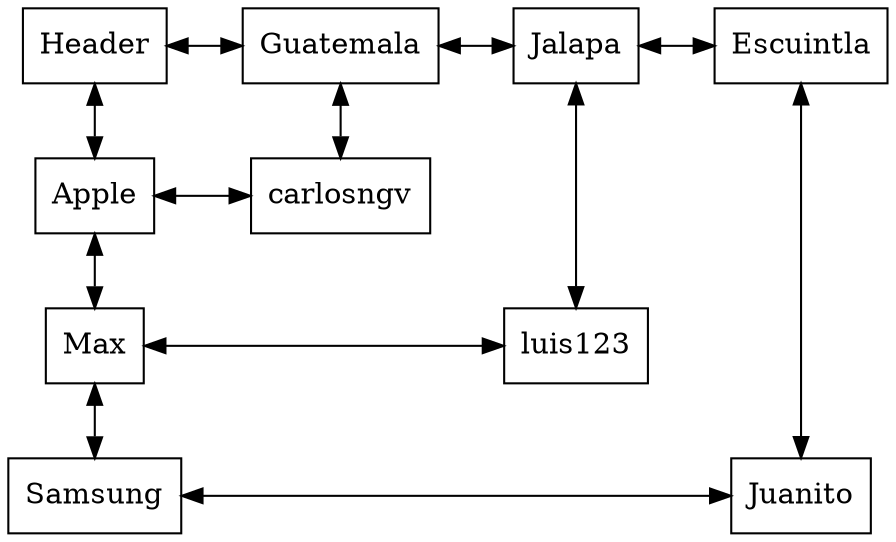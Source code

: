 digraph g{
rankdir = TB;
node [shape=rectangle, height=0.5, width=0.5];
graph[ nodesep = 0.5];
node0 [label="Header"];
Guatemala[label="Guatemala"]
Jalapa[label="Jalapa"]
Escuintla[label="Escuintla"]
node0->Guatemala[dir=both];
Guatemala->Jalapa[dir=both];
Jalapa->Escuintla[dir=both];
Apple[label="Apple"]
Max[label="Max"]
Samsung[label="Samsung"]
node0->Apple[dir=both];
Apple->Max[dir=both];
Max->Samsung[dir=both];
carlosngv[label="carlosngv"]
Apple->carlosngv[constraint=false, dir=both];
{rank=same; Apple; carlosngv;}
Guatemala->carlosngv[dir=both]
carlosngv[label="carlosngv"]
carlosngv[label="carlosngv"]
luis123[label="luis123"]
Max->luis123[constraint=false, dir=both];
{rank=same; Max; luis123;}
Jalapa->luis123[dir=both]
luis123[label="luis123"]
luis123[label="luis123"]
Juanito[label="Juanito"]
Samsung->Juanito[constraint=false, dir=both];
{rank=same; Samsung; Juanito;}
Escuintla->Juanito[dir=both]
Juanito[label="Juanito"]
Juanito[label="Juanito"]
{rank=same; node0; Guatemala; Jalapa; Escuintla;}}